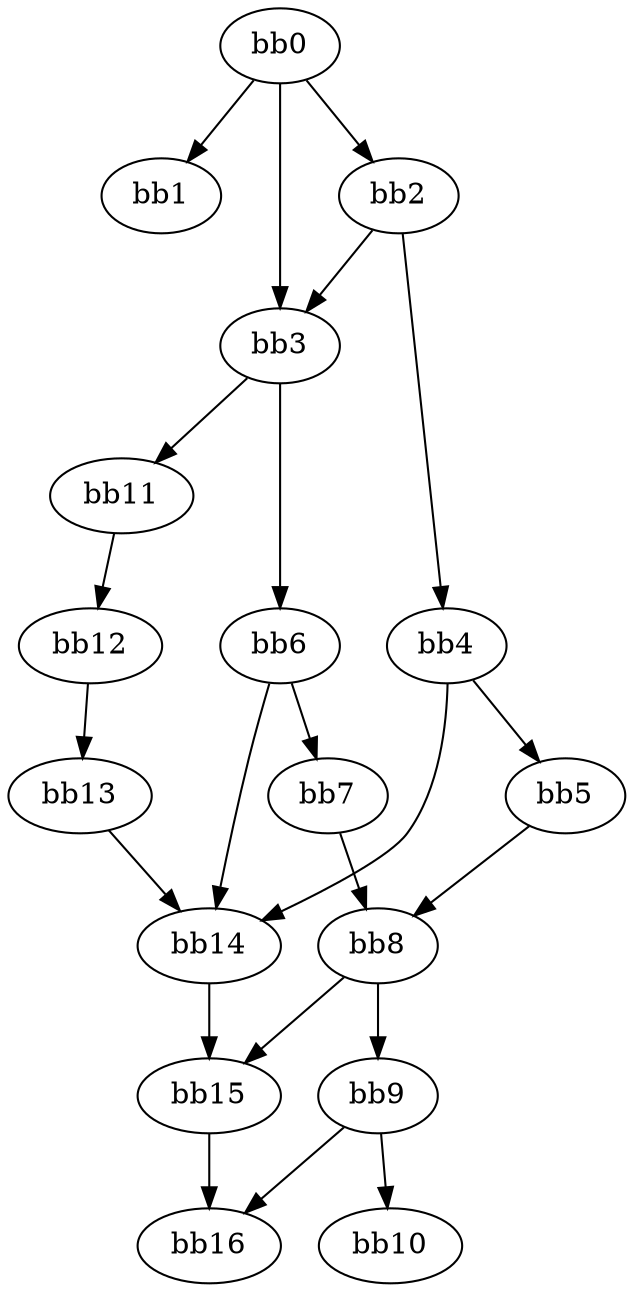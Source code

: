 digraph {
    0 [ label = "bb0\l" ]
    1 [ label = "bb1\l" ]
    2 [ label = "bb2\l" ]
    3 [ label = "bb3\l" ]
    4 [ label = "bb4\l" ]
    5 [ label = "bb5\l" ]
    6 [ label = "bb6\l" ]
    7 [ label = "bb7\l" ]
    8 [ label = "bb8\l" ]
    9 [ label = "bb9\l" ]
    10 [ label = "bb10\l" ]
    11 [ label = "bb11\l" ]
    12 [ label = "bb12\l" ]
    13 [ label = "bb13\l" ]
    14 [ label = "bb14\l" ]
    15 [ label = "bb15\l" ]
    16 [ label = "bb16\l" ]
    0 -> 1 [ ]
    0 -> 2 [ ]
    0 -> 3 [ ]
    2 -> 3 [ ]
    2 -> 4 [ ]
    3 -> 6 [ ]
    3 -> 11 [ ]
    4 -> 5 [ ]
    4 -> 14 [ ]
    5 -> 8 [ ]
    6 -> 7 [ ]
    6 -> 14 [ ]
    7 -> 8 [ ]
    8 -> 9 [ ]
    8 -> 15 [ ]
    9 -> 10 [ ]
    9 -> 16 [ ]
    11 -> 12 [ ]
    12 -> 13 [ ]
    13 -> 14 [ ]
    14 -> 15 [ ]
    15 -> 16 [ ]
}

